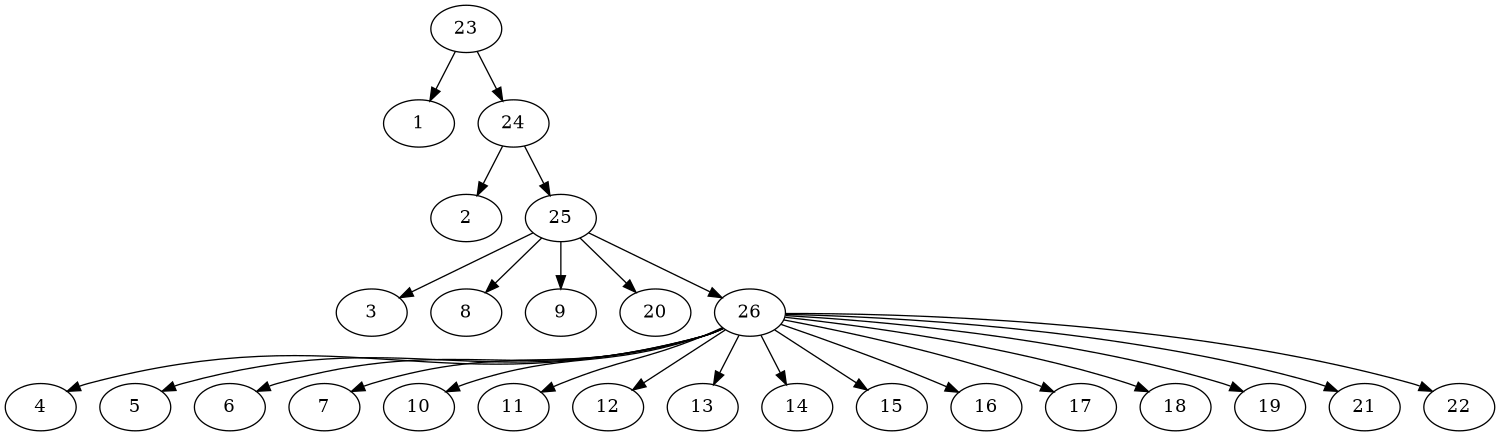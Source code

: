 digraph G {
center = 1;
size="10,10";
1;
2;
3;
4;
5;
6;
7;
8;
9;
10;
11;
12;
13;
14;
15;
16;
17;
18;
19;
20;
21;
22;
23;
24;
25;
26;
23 -> 1 ;
23 -> 24 ;
24 -> 2 ;
24 -> 25 ;
25 -> 3 ;
25 -> 8 ;
25 -> 9 ;
25 -> 20 ;
25 -> 26 ;
26 -> 4 ;
26 -> 5 ;
26 -> 6 ;
26 -> 7 ;
26 -> 10 ;
26 -> 11 ;
26 -> 12 ;
26 -> 13 ;
26 -> 14 ;
26 -> 15 ;
26 -> 16 ;
26 -> 17 ;
26 -> 18 ;
26 -> 19 ;
26 -> 21 ;
26 -> 22 ;
}